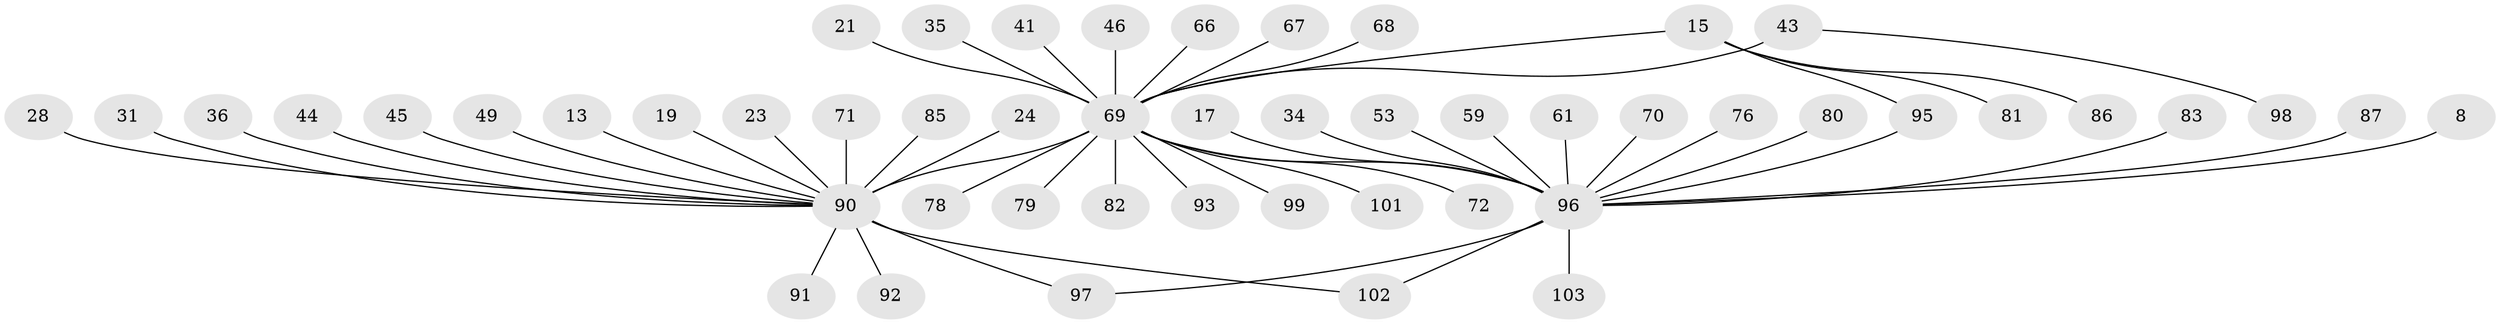 // original degree distribution, {5: 0.04854368932038835, 9: 0.02912621359223301, 24: 0.009708737864077669, 2: 0.21359223300970873, 15: 0.009708737864077669, 3: 0.0970873786407767, 1: 0.5242718446601942, 7: 0.009708737864077669, 4: 0.05825242718446602}
// Generated by graph-tools (version 1.1) at 2025/48/03/09/25 04:48:42]
// undirected, 51 vertices, 53 edges
graph export_dot {
graph [start="1"]
  node [color=gray90,style=filled];
  8;
  13;
  15;
  17;
  19 [super="+9"];
  21;
  23;
  24;
  28 [super="+20"];
  31;
  34;
  35;
  36;
  41;
  43 [super="+11"];
  44;
  45;
  46;
  49;
  53;
  59;
  61;
  66;
  67;
  68;
  69 [super="+33+52+3"];
  70;
  71;
  72;
  76;
  78;
  79;
  80;
  81;
  82;
  83;
  85;
  86;
  87 [super="+73"];
  90 [super="+88+74+10+75+63"];
  91 [super="+84"];
  92;
  93;
  95 [super="+51"];
  96 [super="+22+16+42+65"];
  97 [super="+89"];
  98 [super="+94"];
  99;
  101;
  102 [super="+100"];
  103;
  8 -- 96;
  13 -- 90;
  15 -- 81;
  15 -- 86;
  15 -- 95;
  15 -- 69 [weight=2];
  17 -- 96;
  19 -- 90;
  21 -- 69;
  23 -- 90;
  24 -- 90;
  28 -- 90;
  31 -- 90;
  34 -- 96;
  35 -- 69;
  36 -- 90;
  41 -- 69;
  43 -- 69 [weight=2];
  43 -- 98;
  44 -- 90;
  45 -- 90;
  46 -- 69;
  49 -- 90;
  53 -- 96;
  59 -- 96;
  61 -- 96;
  66 -- 69;
  67 -- 69;
  68 -- 69;
  69 -- 96 [weight=6];
  69 -- 79;
  69 -- 82;
  69 -- 90 [weight=13];
  69 -- 93;
  69 -- 72;
  69 -- 78;
  69 -- 99;
  69 -- 101;
  70 -- 96;
  71 -- 90;
  76 -- 96;
  80 -- 96;
  83 -- 96;
  85 -- 90;
  87 -- 96;
  90 -- 102;
  90 -- 92;
  90 -- 91;
  90 -- 97;
  95 -- 96;
  96 -- 103;
  96 -- 97;
  96 -- 102;
}
